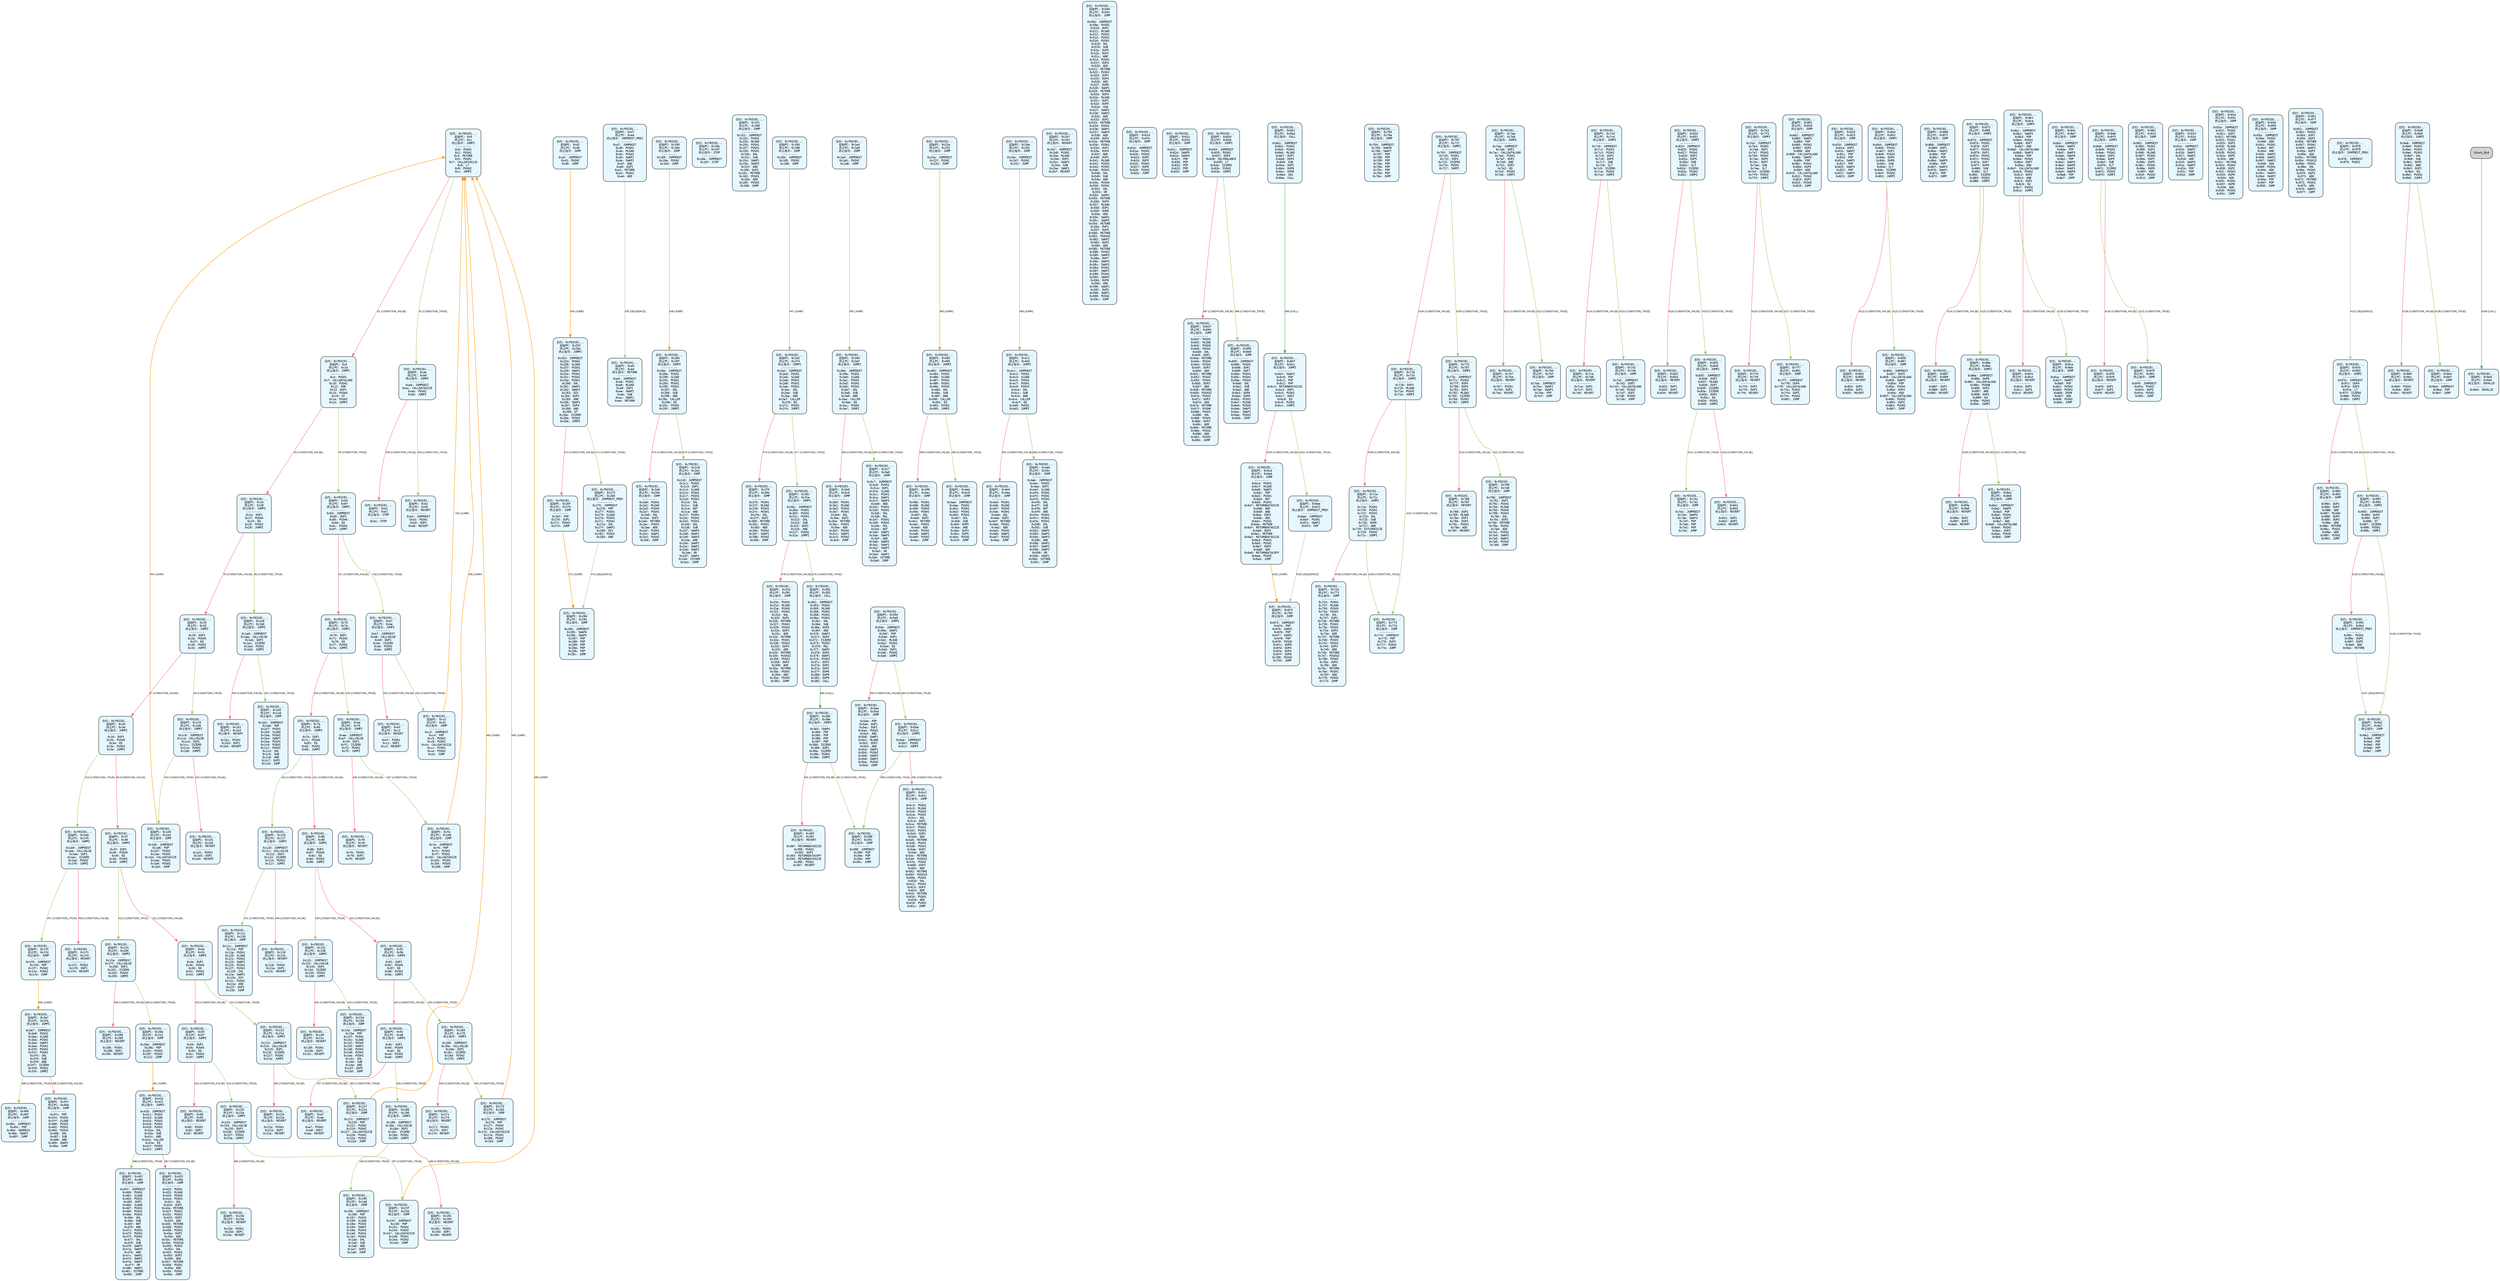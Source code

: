 digraph Static_Complete_CFG {
    rankdir=TB;
    node [shape=box, style="filled, rounded", fontname="Monospace", fontsize=9, margin=0.15];
    edge [fontname="Arial", fontsize=8, penwidth=1.2];
    "block_0" [label="合约: 0xf93191...
起始PC: 0x0
终止PC: 0xc
终止指令: JUMPI
---------
0x0: PUSH1
0x2: PUSH1
0x4: MSTORE
0x5: PUSH1
0x7: CALLDATASIZE
0x8: LT
0x9: PUSH2
0xc: JUMPI", fillcolor="#e6f7ff"];
    "block_d" [label="合约: 0xf93191...
起始PC: 0xd
终止PC: 0x1d
终止指令: JUMPI
---------
0xd: PUSH1
0xf: CALLDATALOAD
0x10: PUSH1
0x12: SHR
0x13: DUP1
0x14: PUSH4
0x19: GT
0x1a: PUSH2
0x1d: JUMPI", fillcolor="#e6f7ff"];
    "block_1e" [label="合约: 0xf93191...
起始PC: 0x1e
终止PC: 0x28
终止指令: JUMPI
---------
0x1e: DUP1
0x1f: PUSH4
0x24: EQ
0x25: PUSH2
0x28: JUMPI", fillcolor="#e6f7ff"];
    "block_29" [label="合约: 0xf93191...
起始PC: 0x29
终止PC: 0x33
终止指令: JUMPI
---------
0x29: DUP1
0x2a: PUSH4
0x2f: EQ
0x30: PUSH2
0x33: JUMPI", fillcolor="#e6f7ff"];
    "block_34" [label="合约: 0xf93191...
起始PC: 0x34
终止PC: 0x3e
终止指令: JUMPI
---------
0x34: DUP1
0x35: PUSH4
0x3a: EQ
0x3b: PUSH2
0x3e: JUMPI", fillcolor="#e6f7ff"];
    "block_3f" [label="合约: 0xf93191...
起始PC: 0x3f
终止PC: 0x49
终止指令: JUMPI
---------
0x3f: DUP1
0x40: PUSH4
0x45: EQ
0x46: PUSH2
0x49: JUMPI", fillcolor="#e6f7ff"];
    "block_4a" [label="合约: 0xf93191...
起始PC: 0x4a
终止PC: 0x54
终止指令: JUMPI
---------
0x4a: DUP1
0x4b: PUSH4
0x50: EQ
0x51: PUSH2
0x54: JUMPI", fillcolor="#e6f7ff"];
    "block_55" [label="合约: 0xf93191...
起始PC: 0x55
终止PC: 0x5f
终止指令: JUMPI
---------
0x55: DUP1
0x56: PUSH4
0x5b: EQ
0x5c: PUSH2
0x5f: JUMPI", fillcolor="#e6f7ff"];
    "block_60" [label="合约: 0xf93191...
起始PC: 0x60
终止PC: 0x63
终止指令: REVERT
---------
0x60: PUSH1
0x62: DUP1
0x63: REVERT", fillcolor="#e6f7ff"];
    "block_64" [label="合约: 0xf93191...
起始PC: 0x64
终止PC: 0x6f
终止指令: JUMPI
---------
0x64: JUMPDEST
0x65: DUP1
0x66: PUSH4
0x6b: EQ
0x6c: PUSH2
0x6f: JUMPI", fillcolor="#e6f7ff"];
    "block_70" [label="合约: 0xf93191...
起始PC: 0x70
终止PC: 0x7a
终止指令: JUMPI
---------
0x70: DUP1
0x71: PUSH4
0x76: EQ
0x77: PUSH2
0x7a: JUMPI", fillcolor="#e6f7ff"];
    "block_7b" [label="合约: 0xf93191...
起始PC: 0x7b
终止PC: 0x85
终止指令: JUMPI
---------
0x7b: DUP1
0x7c: PUSH4
0x81: EQ
0x82: PUSH2
0x85: JUMPI", fillcolor="#e6f7ff"];
    "block_86" [label="合约: 0xf93191...
起始PC: 0x86
终止PC: 0x90
终止指令: JUMPI
---------
0x86: DUP1
0x87: PUSH4
0x8c: EQ
0x8d: PUSH2
0x90: JUMPI", fillcolor="#e6f7ff"];
    "block_91" [label="合约: 0xf93191...
起始PC: 0x91
终止PC: 0x9b
终止指令: JUMPI
---------
0x91: DUP1
0x92: PUSH4
0x97: EQ
0x98: PUSH2
0x9b: JUMPI", fillcolor="#e6f7ff"];
    "block_9c" [label="合约: 0xf93191...
起始PC: 0x9c
终止PC: 0xa6
终止指令: JUMPI
---------
0x9c: DUP1
0x9d: PUSH4
0xa2: EQ
0xa3: PUSH2
0xa6: JUMPI", fillcolor="#e6f7ff"];
    "block_a7" [label="合约: 0xf93191...
起始PC: 0xa7
终止PC: 0xaa
终止指令: REVERT
---------
0xa7: PUSH1
0xa9: DUP1
0xaa: REVERT", fillcolor="#e6f7ff"];
    "block_ab" [label="合约: 0xf93191...
起始PC: 0xab
终止PC: 0xb0
终止指令: JUMPI
---------
0xab: JUMPDEST
0xac: CALLDATASIZE
0xad: PUSH2
0xb0: JUMPI", fillcolor="#e6f7ff"];
    "block_b1" [label="合约: 0xf93191...
起始PC: 0xb1
终止PC: 0xb1
终止指令: STOP
---------
0xb1: STOP", fillcolor="#e6f7ff"];
    "block_b2" [label="合约: 0xf93191...
起始PC: 0xb2
终止PC: 0xb6
终止指令: REVERT
---------
0xb2: JUMPDEST
0xb3: PUSH1
0xb5: DUP1
0xb6: REVERT", fillcolor="#e6f7ff"];
    "block_b7" [label="合约: 0xf93191...
起始PC: 0xb7
终止PC: 0xbe
终止指令: JUMPI
---------
0xb7: JUMPDEST
0xb8: CALLVALUE
0xb9: DUP1
0xba: ISZERO
0xbb: PUSH2
0xbe: JUMPI", fillcolor="#e6f7ff"];
    "block_bf" [label="合约: 0xf93191...
起始PC: 0xbf
终止PC: 0xc2
终止指令: REVERT
---------
0xbf: PUSH1
0xc1: DUP1
0xc2: REVERT", fillcolor="#e6f7ff"];
    "block_c3" [label="合约: 0xf93191...
起始PC: 0xc3
终止PC: 0xd1
终止指令: JUMP
---------
0xc3: JUMPDEST
0xc4: POP
0xc5: PUSH2
0xc8: PUSH2
0xcb: CALLDATASIZE
0xcc: PUSH1
0xce: PUSH2
0xd1: JUMP", fillcolor="#e6f7ff"];
    "block_d2" [label="合约: 0xf93191...
起始PC: 0xd2
终止PC: 0xd6
终止指令: JUMP
---------
0xd2: JUMPDEST
0xd3: PUSH2
0xd6: JUMP", fillcolor="#e6f7ff"];
    "block_d7" [label="合约: 0xf93191...
起始PC: 0xd7
终止PC: 0xe4
终止指令: JUMPDEST_PREV
---------
0xd7: JUMPDEST
0xd8: PUSH1
0xda: MLOAD
0xdb: PUSH1
0xdd: SWAP1
0xde: SWAP2
0xdf: AND
0xe0: DUP2
0xe1: MSTORE
0xe2: PUSH1
0xe4: ADD", fillcolor="#e6f7ff"];
    "block_e5" [label="合约: 0xf93191...
起始PC: 0xe5
终止PC: 0xed
终止指令: RETURN
---------
0xe5: JUMPDEST
0xe6: PUSH1
0xe8: MLOAD
0xe9: DUP1
0xea: SWAP2
0xeb: SUB
0xec: SWAP1
0xed: RETURN", fillcolor="#e6f7ff"];
    "block_ee" [label="合约: 0xf93191...
起始PC: 0xee
终止PC: 0xf5
终止指令: JUMPI
---------
0xee: JUMPDEST
0xef: CALLVALUE
0xf0: DUP1
0xf1: ISZERO
0xf2: PUSH2
0xf5: JUMPI", fillcolor="#e6f7ff"];
    "block_f6" [label="合约: 0xf93191...
起始PC: 0xf6
终止PC: 0xf9
终止指令: REVERT
---------
0xf6: PUSH1
0xf8: DUP1
0xf9: REVERT", fillcolor="#e6f7ff"];
    "block_fa" [label="合约: 0xf93191...
起始PC: 0xfa
终止PC: 0x108
终止指令: JUMP
---------
0xfa: JUMPDEST
0xfb: POP
0xfc: PUSH2
0xff: PUSH2
0x102: CALLDATASIZE
0x103: PUSH1
0x105: PUSH2
0x108: JUMP", fillcolor="#e6f7ff"];
    "block_109" [label="合约: 0xf93191...
起始PC: 0x109
终止PC: 0x10d
终止指令: JUMP
---------
0x109: JUMPDEST
0x10a: PUSH2
0x10d: JUMP", fillcolor="#e6f7ff"];
    "block_10e" [label="合约: 0xf93191...
起始PC: 0x10e
终止PC: 0x10f
终止指令: STOP
---------
0x10e: JUMPDEST
0x10f: STOP", fillcolor="#e6f7ff"];
    "block_110" [label="合约: 0xf93191...
起始PC: 0x110
终止PC: 0x117
终止指令: JUMPI
---------
0x110: JUMPDEST
0x111: CALLVALUE
0x112: DUP1
0x113: ISZERO
0x114: PUSH2
0x117: JUMPI", fillcolor="#e6f7ff"];
    "block_118" [label="合约: 0xf93191...
起始PC: 0x118
终止PC: 0x11b
终止指令: REVERT
---------
0x118: PUSH1
0x11a: DUP1
0x11b: REVERT", fillcolor="#e6f7ff"];
    "block_11c" [label="合约: 0xf93191...
起始PC: 0x11c
终止PC: 0x130
终止指令: JUMP
---------
0x11c: JUMPDEST
0x11d: POP
0x11e: PUSH1
0x120: SLOAD
0x121: PUSH2
0x124: SWAP1
0x125: PUSH1
0x127: PUSH1
0x129: SHL
0x12a: SWAP1
0x12b: DIV
0x12c: PUSH1
0x12e: AND
0x12f: DUP2
0x130: JUMP", fillcolor="#e6f7ff"];
    "block_131" [label="合约: 0xf93191...
起始PC: 0x131
终止PC: 0x138
终止指令: JUMPI
---------
0x131: JUMPDEST
0x132: CALLVALUE
0x133: DUP1
0x134: ISZERO
0x135: PUSH2
0x138: JUMPI", fillcolor="#e6f7ff"];
    "block_139" [label="合约: 0xf93191...
起始PC: 0x139
终止PC: 0x13c
终止指令: REVERT
---------
0x139: PUSH1
0x13b: DUP1
0x13c: REVERT", fillcolor="#e6f7ff"];
    "block_13d" [label="合约: 0xf93191...
起始PC: 0x13d
终止PC: 0x150
终止指令: JUMP
---------
0x13d: JUMPDEST
0x13e: POP
0x13f: PUSH1
0x141: SLOAD
0x142: PUSH2
0x145: SWAP1
0x146: PUSH1
0x148: PUSH1
0x14a: PUSH1
0x14c: SHL
0x14d: SUB
0x14e: AND
0x14f: DUP2
0x150: JUMP", fillcolor="#e6f7ff"];
    "block_151" [label="合约: 0xf93191...
起始PC: 0x151
终止PC: 0x168
终止指令: JUMP
---------
0x151: JUMPDEST
0x152: PUSH1
0x154: MLOAD
0x155: PUSH1
0x157: PUSH1
0x159: PUSH1
0x15b: SHL
0x15c: SUB
0x15d: SWAP1
0x15e: SWAP2
0x15f: AND
0x160: DUP2
0x161: MSTORE
0x162: PUSH1
0x164: ADD
0x165: PUSH2
0x168: JUMP", fillcolor="#e6f7ff"];
    "block_169" [label="合约: 0xf93191...
起始PC: 0x169
终止PC: 0x170
终止指令: JUMPI
---------
0x169: JUMPDEST
0x16a: CALLVALUE
0x16b: DUP1
0x16c: ISZERO
0x16d: PUSH2
0x170: JUMPI", fillcolor="#e6f7ff"];
    "block_171" [label="合约: 0xf93191...
起始PC: 0x171
终止PC: 0x174
终止指令: REVERT
---------
0x171: PUSH1
0x173: DUP1
0x174: REVERT", fillcolor="#e6f7ff"];
    "block_175" [label="合约: 0xf93191...
起始PC: 0x175
终止PC: 0x183
终止指令: JUMP
---------
0x175: JUMPDEST
0x176: POP
0x177: PUSH2
0x17a: PUSH2
0x17d: CALLDATASIZE
0x17e: PUSH1
0x180: PUSH2
0x183: JUMP", fillcolor="#e6f7ff"];
    "block_184" [label="合约: 0xf93191...
起始PC: 0x184
终止PC: 0x188
终止指令: JUMP
---------
0x184: JUMPDEST
0x185: PUSH2
0x188: JUMP", fillcolor="#e6f7ff"];
    "block_189" [label="合约: 0xf93191...
起始PC: 0x189
终止PC: 0x190
终止指令: JUMPI
---------
0x189: JUMPDEST
0x18a: CALLVALUE
0x18b: DUP1
0x18c: ISZERO
0x18d: PUSH2
0x190: JUMPI", fillcolor="#e6f7ff"];
    "block_191" [label="合约: 0xf93191...
起始PC: 0x191
终止PC: 0x194
终止指令: REVERT
---------
0x191: PUSH1
0x193: DUP1
0x194: REVERT", fillcolor="#e6f7ff"];
    "block_195" [label="合约: 0xf93191...
起始PC: 0x195
终止PC: 0x1a8
终止指令: JUMP
---------
0x195: JUMPDEST
0x196: POP
0x197: PUSH1
0x199: SLOAD
0x19a: PUSH2
0x19d: SWAP1
0x19e: PUSH1
0x1a0: PUSH1
0x1a2: PUSH1
0x1a4: SHL
0x1a5: SUB
0x1a6: AND
0x1a7: DUP2
0x1a8: JUMP", fillcolor="#e6f7ff"];
    "block_1a9" [label="合约: 0xf93191...
起始PC: 0x1a9
终止PC: 0x1b0
终止指令: JUMPI
---------
0x1a9: JUMPDEST
0x1aa: CALLVALUE
0x1ab: DUP1
0x1ac: ISZERO
0x1ad: PUSH2
0x1b0: JUMPI", fillcolor="#e6f7ff"];
    "block_1b1" [label="合约: 0xf93191...
起始PC: 0x1b1
终止PC: 0x1b4
终止指令: REVERT
---------
0x1b1: PUSH1
0x1b3: DUP1
0x1b4: REVERT", fillcolor="#e6f7ff"];
    "block_1b5" [label="合约: 0xf93191...
起始PC: 0x1b5
终止PC: 0x1c8
终止指令: JUMP
---------
0x1b5: JUMPDEST
0x1b6: POP
0x1b7: PUSH1
0x1b9: SLOAD
0x1ba: PUSH2
0x1bd: SWAP1
0x1be: PUSH1
0x1c0: PUSH1
0x1c2: PUSH1
0x1c4: SHL
0x1c5: SUB
0x1c6: AND
0x1c7: DUP2
0x1c8: JUMP", fillcolor="#e6f7ff"];
    "block_1c9" [label="合约: 0xf93191...
起始PC: 0x1c9
终止PC: 0x1d0
终止指令: JUMPI
---------
0x1c9: JUMPDEST
0x1ca: CALLVALUE
0x1cb: DUP1
0x1cc: ISZERO
0x1cd: PUSH2
0x1d0: JUMPI", fillcolor="#e6f7ff"];
    "block_1d1" [label="合约: 0xf93191...
起始PC: 0x1d1
终止PC: 0x1d4
终止指令: REVERT
---------
0x1d1: PUSH1
0x1d3: DUP1
0x1d4: REVERT", fillcolor="#e6f7ff"];
    "block_1d5" [label="合约: 0xf93191...
起始PC: 0x1d5
终止PC: 0x1e3
终止指令: JUMP
---------
0x1d5: JUMPDEST
0x1d6: POP
0x1d7: PUSH2
0x1da: PUSH2
0x1dd: CALLDATASIZE
0x1de: PUSH1
0x1e0: PUSH2
0x1e3: JUMP", fillcolor="#e6f7ff"];
    "block_1e4" [label="合约: 0xf93191...
起始PC: 0x1e4
终止PC: 0x1e8
终止指令: JUMP
---------
0x1e4: JUMPDEST
0x1e5: PUSH2
0x1e8: JUMP", fillcolor="#e6f7ff"];
    "block_1e9" [label="合约: 0xf93191...
起始PC: 0x1e9
终止PC: 0x1f0
终止指令: JUMPI
---------
0x1e9: JUMPDEST
0x1ea: CALLVALUE
0x1eb: DUP1
0x1ec: ISZERO
0x1ed: PUSH2
0x1f0: JUMPI", fillcolor="#e6f7ff"];
    "block_1f1" [label="合约: 0xf93191...
起始PC: 0x1f1
终止PC: 0x1f4
终止指令: REVERT
---------
0x1f1: PUSH1
0x1f3: DUP1
0x1f4: REVERT", fillcolor="#e6f7ff"];
    "block_1f5" [label="合约: 0xf93191...
起始PC: 0x1f5
终止PC: 0x1fd
终止指令: JUMP
---------
0x1f5: JUMPDEST
0x1f6: POP
0x1f7: PUSH2
0x1fa: PUSH2
0x1fd: JUMP", fillcolor="#e6f7ff"];
    "block_1fe" [label="合约: 0xf93191...
起始PC: 0x1fe
终止PC: 0x205
终止指令: JUMPI
---------
0x1fe: JUMPDEST
0x1ff: CALLVALUE
0x200: DUP1
0x201: ISZERO
0x202: PUSH2
0x205: JUMPI", fillcolor="#e6f7ff"];
    "block_206" [label="合约: 0xf93191...
起始PC: 0x206
终止PC: 0x209
终止指令: REVERT
---------
0x206: PUSH1
0x208: DUP1
0x209: REVERT", fillcolor="#e6f7ff"];
    "block_20a" [label="合约: 0xf93191...
起始PC: 0x20a
终止PC: 0x212
终止指令: JUMP
---------
0x20a: JUMPDEST
0x20b: POP
0x20c: PUSH2
0x20f: PUSH2
0x212: JUMP", fillcolor="#e6f7ff"];
    "block_213" [label="合约: 0xf93191...
起始PC: 0x213
终止PC: 0x21a
终止指令: JUMPI
---------
0x213: JUMPDEST
0x214: CALLVALUE
0x215: DUP1
0x216: ISZERO
0x217: PUSH2
0x21a: JUMPI", fillcolor="#e6f7ff"];
    "block_21b" [label="合约: 0xf93191...
起始PC: 0x21b
终止PC: 0x21e
终止指令: REVERT
---------
0x21b: PUSH1
0x21d: DUP1
0x21e: REVERT", fillcolor="#e6f7ff"];
    "block_21f" [label="合约: 0xf93191...
起始PC: 0x21f
终止PC: 0x22d
终止指令: JUMP
---------
0x21f: JUMPDEST
0x220: POP
0x221: PUSH2
0x224: PUSH2
0x227: CALLDATASIZE
0x228: PUSH1
0x22a: PUSH2
0x22d: JUMP", fillcolor="#e6f7ff"];
    "block_22e" [label="合约: 0xf93191...
起始PC: 0x22e
终止PC: 0x232
终止指令: JUMP
---------
0x22e: JUMPDEST
0x22f: PUSH2
0x232: JUMP", fillcolor="#e6f7ff"];
    "block_233" [label="合约: 0xf93191...
起始PC: 0x233
终止PC: 0x23a
终止指令: JUMPI
---------
0x233: JUMPDEST
0x234: CALLVALUE
0x235: DUP1
0x236: ISZERO
0x237: PUSH2
0x23a: JUMPI", fillcolor="#e6f7ff"];
    "block_23b" [label="合约: 0xf93191...
起始PC: 0x23b
终止PC: 0x23e
终止指令: REVERT
---------
0x23b: PUSH1
0x23d: DUP1
0x23e: REVERT", fillcolor="#e6f7ff"];
    "block_23f" [label="合约: 0xf93191...
起始PC: 0x23f
终止PC: 0x24d
终止指令: JUMP
---------
0x23f: JUMPDEST
0x240: POP
0x241: PUSH2
0x244: PUSH2
0x247: CALLDATASIZE
0x248: PUSH1
0x24a: PUSH2
0x24d: JUMP", fillcolor="#e6f7ff"];
    "block_24e" [label="合约: 0xf93191...
起始PC: 0x24e
终止PC: 0x252
终止指令: JUMP
---------
0x24e: JUMPDEST
0x24f: PUSH2
0x252: JUMP", fillcolor="#e6f7ff"];
    "block_253" [label="合约: 0xf93191...
起始PC: 0x253
终止PC: 0x26e
终止指令: JUMPI
---------
0x253: JUMPDEST
0x254: PUSH1
0x256: SLOAD
0x257: PUSH1
0x259: SWAP1
0x25a: PUSH1
0x25c: PUSH1
0x25e: PUSH1
0x260: SHL
0x261: SWAP1
0x262: SWAP2
0x263: DIV
0x264: DUP2
0x265: AND
0x266: SWAP1
0x267: DUP4
0x268: AND
0x269: GT
0x26a: ISZERO
0x26b: PUSH2
0x26e: JUMPI", fillcolor="#e6f7ff"];
    "block_26f" [label="合约: 0xf93191...
起始PC: 0x26f
终止PC: 0x274
终止指令: JUMP
---------
0x26f: POP
0x270: DUP1
0x271: PUSH2
0x274: JUMP", fillcolor="#e6f7ff"];
    "block_275" [label="合约: 0xf93191...
起始PC: 0x275
终止PC: 0x283
终止指令: JUMPDEST_PREV
---------
0x275: JUMPDEST
0x276: POP
0x277: PUSH1
0x279: SLOAD
0x27a: PUSH1
0x27c: PUSH1
0x27e: SHL
0x27f: SWAP1
0x280: DIV
0x281: PUSH1
0x283: AND", fillcolor="#e6f7ff"];
    "block_284" [label="合约: 0xf93191...
起始PC: 0x284
终止PC: 0x28c
终止指令: JUMP
---------
0x284: JUMPDEST
0x285: SWAP6
0x286: SWAP5
0x287: POP
0x288: POP
0x289: POP
0x28a: POP
0x28b: POP
0x28c: JUMP", fillcolor="#e6f7ff"];
    "block_28d" [label="合约: 0xf93191...
起始PC: 0x28d
终止PC: 0x29f
终止指令: JUMPI
---------
0x28d: JUMPDEST
0x28e: PUSH1
0x290: SLOAD
0x291: PUSH1
0x293: PUSH1
0x295: PUSH1
0x297: SHL
0x298: SUB
0x299: AND
0x29a: CALLER
0x29b: EQ
0x29c: PUSH2
0x29f: JUMPI", fillcolor="#e6f7ff"];
    "block_2a0" [label="合约: 0xf93191...
起始PC: 0x2a0
终止PC: 0x2b6
终止指令: JUMP
---------
0x2a0: PUSH1
0x2a2: MLOAD
0x2a3: PUSH3
0x2a7: PUSH1
0x2a9: SHL
0x2aa: DUP2
0x2ab: MSTORE
0x2ac: PUSH1
0x2ae: ADD
0x2af: PUSH2
0x2b2: SWAP1
0x2b3: PUSH2
0x2b6: JUMP", fillcolor="#e6f7ff"];
    "block_2b7" [label="合约: 0xf93191...
起始PC: 0x2b7
终止PC: 0x2bf
终止指令: REVERT
---------
0x2b7: JUMPDEST
0x2b8: PUSH1
0x2ba: MLOAD
0x2bb: DUP1
0x2bc: SWAP2
0x2bd: SUB
0x2be: SWAP1
0x2bf: REVERT", fillcolor="#e6f7ff"];
    "block_2c0" [label="合约: 0xf93191...
起始PC: 0x2c0
终止PC: 0x2e1
终止指令: JUMP
---------
0x2c0: JUMPDEST
0x2c1: PUSH1
0x2c3: DUP1
0x2c4: SLOAD
0x2c5: PUSH1
0x2c7: PUSH1
0x2c9: PUSH1
0x2cb: SHL
0x2cc: SUB
0x2cd: NOT
0x2ce: AND
0x2cf: PUSH1
0x2d1: PUSH1
0x2d3: PUSH1
0x2d5: SHL
0x2d6: SUB
0x2d7: SWAP3
0x2d8: SWAP1
0x2d9: SWAP3
0x2da: AND
0x2db: SWAP2
0x2dc: SWAP1
0x2dd: SWAP2
0x2de: OR
0x2df: SWAP1
0x2e0: SSTORE
0x2e1: JUMP", fillcolor="#e6f7ff"];
    "block_2e2" [label="合约: 0xf93191...
起始PC: 0x2e2
终止PC: 0x2f4
终止指令: JUMPI
---------
0x2e2: JUMPDEST
0x2e3: PUSH1
0x2e5: SLOAD
0x2e6: PUSH1
0x2e8: PUSH1
0x2ea: PUSH1
0x2ec: SHL
0x2ed: SUB
0x2ee: AND
0x2ef: CALLER
0x2f0: EQ
0x2f1: PUSH2
0x2f4: JUMPI", fillcolor="#e6f7ff"];
    "block_2f5" [label="合约: 0xf93191...
起始PC: 0x2f5
终止PC: 0x30b
终止指令: JUMP
---------
0x2f5: PUSH1
0x2f7: MLOAD
0x2f8: PUSH3
0x2fc: PUSH1
0x2fe: SHL
0x2ff: DUP2
0x300: MSTORE
0x301: PUSH1
0x303: ADD
0x304: PUSH2
0x307: SWAP1
0x308: PUSH2
0x30b: JUMP", fillcolor="#e6f7ff"];
    "block_30c" [label="合约: 0xf93191...
起始PC: 0x30c
终止PC: 0x31a
终止指令: JUMPI
---------
0x30c: JUMPDEST
0x30d: PUSH1
0x30f: PUSH1
0x311: PUSH1
0x313: SHL
0x314: SUB
0x315: DUP2
0x316: AND
0x317: PUSH2
0x31a: JUMPI", fillcolor="#e6f7ff"];
    "block_31b" [label="合约: 0xf93191...
起始PC: 0x31b
终止PC: 0x361
终止指令: JUMP
---------
0x31b: PUSH1
0x31d: MLOAD
0x31e: PUSH3
0x322: PUSH1
0x324: SHL
0x325: DUP2
0x326: MSTORE
0x327: PUSH1
0x329: PUSH1
0x32b: DUP3
0x32c: ADD
0x32d: MSTORE
0x32e: PUSH1
0x330: PUSH1
0x332: DUP3
0x333: ADD
0x334: MSTORE
0x335: PUSH32
0x356: PUSH1
0x358: DUP3
0x359: ADD
0x35a: MSTORE
0x35b: PUSH1
0x35d: ADD
0x35e: PUSH2
0x361: JUMP", fillcolor="#e6f7ff"];
    "block_362" [label="合约: 0xf93191...
起始PC: 0x362
终止PC: 0x382
终止指令: CALL
---------
0x362: JUMPDEST
0x363: PUSH1
0x365: MLOAD
0x366: PUSH1
0x368: PUSH1
0x36a: PUSH1
0x36c: SHL
0x36d: SUB
0x36e: DUP3
0x36f: AND
0x370: SWAP1
0x371: DUP4
0x372: ISZERO
0x373: PUSH2
0x376: MUL
0x377: SWAP1
0x378: DUP5
0x379: SWAP1
0x37a: PUSH1
0x37c: DUP2
0x37d: DUP2
0x37e: DUP2
0x37f: DUP6
0x380: DUP9
0x381: DUP9
0x382: CALL", fillcolor="#e6f7ff"];
    "block_383" [label="合约: 0xf93191...
起始PC: 0x383
终止PC: 0x38e
终止指令: JUMPI
---------
0x383: SWAP4
0x384: POP
0x385: POP
0x386: POP
0x387: POP
0x388: ISZERO
0x389: DUP1
0x38a: ISZERO
0x38b: PUSH2
0x38e: JUMPI", fillcolor="#e6f7ff"];
    "block_38f" [label="合约: 0xf93191...
起始PC: 0x38f
终止PC: 0x397
终止指令: REVERT
---------
0x38f: RETURNDATASIZE
0x390: PUSH1
0x392: DUP1
0x393: RETURNDATACOPY
0x394: RETURNDATASIZE
0x395: PUSH1
0x397: REVERT", fillcolor="#e6f7ff"];
    "block_398" [label="合约: 0xf93191...
起始PC: 0x398
终止PC: 0x39c
终止指令: JUMP
---------
0x398: JUMPDEST
0x399: POP
0x39a: POP
0x39b: POP
0x39c: JUMP", fillcolor="#e6f7ff"];
    "block_39d" [label="合约: 0xf93191...
起始PC: 0x39d
终止PC: 0x3af
终止指令: JUMPI
---------
0x39d: JUMPDEST
0x39e: PUSH1
0x3a0: SLOAD
0x3a1: PUSH1
0x3a3: PUSH1
0x3a5: PUSH1
0x3a7: SHL
0x3a8: SUB
0x3a9: AND
0x3aa: CALLER
0x3ab: EQ
0x3ac: PUSH2
0x3af: JUMPI", fillcolor="#e6f7ff"];
    "block_3b0" [label="合约: 0xf93191...
起始PC: 0x3b0
终止PC: 0x3c6
终止指令: JUMP
---------
0x3b0: PUSH1
0x3b2: MLOAD
0x3b3: PUSH3
0x3b7: PUSH1
0x3b9: SHL
0x3ba: DUP2
0x3bb: MSTORE
0x3bc: PUSH1
0x3be: ADD
0x3bf: PUSH2
0x3c2: SWAP1
0x3c3: PUSH2
0x3c6: JUMP", fillcolor="#e6f7ff"];
    "block_3c7" [label="合约: 0xf93191...
起始PC: 0x3c7
终止PC: 0x3e6
终止指令: JUMP
---------
0x3c7: JUMPDEST
0x3c8: PUSH1
0x3ca: DUP1
0x3cb: SLOAD
0x3cc: PUSH1
0x3ce: SWAP1
0x3cf: SWAP3
0x3d0: AND
0x3d1: PUSH1
0x3d3: PUSH1
0x3d5: SHL
0x3d6: MUL
0x3d7: PUSH1
0x3d9: PUSH1
0x3db: SHL
0x3dc: NOT
0x3dd: SWAP1
0x3de: SWAP3
0x3df: AND
0x3e0: SWAP2
0x3e1: SWAP1
0x3e2: SWAP2
0x3e3: OR
0x3e4: SWAP1
0x3e5: SSTORE
0x3e6: JUMP", fillcolor="#e6f7ff"];
    "block_3e7" [label="合约: 0xf93191...
起始PC: 0x3e7
终止PC: 0x3fb
终止指令: JUMPI
---------
0x3e7: JUMPDEST
0x3e8: PUSH1
0x3ea: SLOAD
0x3eb: PUSH1
0x3ed: SWAP1
0x3ee: PUSH1
0x3f0: PUSH1
0x3f2: PUSH1
0x3f4: SHL
0x3f5: SUB
0x3f6: AND
0x3f7: ISZERO
0x3f8: PUSH2
0x3fb: JUMPI", fillcolor="#e6f7ff"];
    "block_3fc" [label="合约: 0xf93191...
起始PC: 0x3fc
终止PC: 0x40a
终止指令: JUMP
---------
0x3fc: POP
0x3fd: PUSH1
0x3ff: SLOAD
0x400: PUSH1
0x402: PUSH1
0x404: PUSH1
0x406: SHL
0x407: SUB
0x408: AND
0x409: SWAP1
0x40a: JUMP", fillcolor="#e6f7ff"];
    "block_40b" [label="合约: 0xf93191...
起始PC: 0x40b
终止PC: 0x40f
终止指令: JUMP
---------
0x40b: JUMPDEST
0x40c: POP
0x40d: ADDRESS
0x40e: SWAP1
0x40f: JUMP", fillcolor="#e6f7ff"];
    "block_410" [label="合约: 0xf93191...
起始PC: 0x410
终止PC: 0x422
终止指令: JUMPI
---------
0x410: JUMPDEST
0x411: PUSH1
0x413: SLOAD
0x414: PUSH1
0x416: PUSH1
0x418: PUSH1
0x41a: SHL
0x41b: SUB
0x41c: AND
0x41d: CALLER
0x41e: EQ
0x41f: PUSH2
0x422: JUMPI", fillcolor="#e6f7ff"];
    "block_423" [label="合约: 0xf93191...
起始PC: 0x423
终止PC: 0x45e
终止指令: JUMP
---------
0x423: PUSH1
0x425: MLOAD
0x426: PUSH3
0x42a: PUSH1
0x42c: SHL
0x42d: DUP2
0x42e: MSTORE
0x42f: PUSH1
0x431: PUSH1
0x433: DUP3
0x434: ADD
0x435: MSTORE
0x436: PUSH1
0x438: PUSH1
0x43a: DUP3
0x43b: ADD
0x43c: MSTORE
0x43d: PUSH18
0x450: PUSH1
0x452: SHL
0x453: PUSH1
0x455: DUP3
0x456: ADD
0x457: MSTORE
0x458: PUSH1
0x45a: ADD
0x45b: PUSH2
0x45e: JUMP", fillcolor="#e6f7ff"];
    "block_45f" [label="合约: 0xf93191...
起始PC: 0x45f
终止PC: 0x482
终止指令: JUMP
---------
0x45f: JUMPDEST
0x460: PUSH1
0x462: SLOAD
0x463: PUSH1
0x465: DUP1
0x466: SLOAD
0x467: PUSH1
0x469: PUSH1
0x46b: PUSH1
0x46d: SHL
0x46e: SUB
0x46f: NOT
0x470: AND
0x471: PUSH1
0x473: PUSH1
0x475: PUSH1
0x477: SHL
0x478: SUB
0x479: SWAP1
0x47a: SWAP3
0x47b: AND
0x47c: SWAP2
0x47d: SWAP1
0x47e: SWAP2
0x47f: OR
0x480: SWAP1
0x481: SSTORE
0x482: JUMP", fillcolor="#e6f7ff"];
    "block_483" [label="合约: 0xf93191...
起始PC: 0x483
终止PC: 0x495
终止指令: JUMPI
---------
0x483: JUMPDEST
0x484: PUSH1
0x486: SLOAD
0x487: PUSH1
0x489: PUSH1
0x48b: PUSH1
0x48d: SHL
0x48e: SUB
0x48f: AND
0x490: CALLER
0x491: EQ
0x492: PUSH2
0x495: JUMPI", fillcolor="#e6f7ff"];
    "block_496" [label="合约: 0xf93191...
起始PC: 0x496
终止PC: 0x4ac
终止指令: JUMP
---------
0x496: PUSH1
0x498: MLOAD
0x499: PUSH3
0x49d: PUSH1
0x49f: SHL
0x4a0: DUP2
0x4a1: MSTORE
0x4a2: PUSH1
0x4a4: ADD
0x4a5: PUSH2
0x4a8: SWAP1
0x4a9: PUSH2
0x4ac: JUMP", fillcolor="#e6f7ff"];
    "block_4ad" [label="合约: 0xf93191...
起始PC: 0x4ad
终止PC: 0x4c0
终止指令: JUMP
---------
0x4ad: JUMPDEST
0x4ae: PUSH2
0x4b1: PUSH1
0x4b3: PUSH1
0x4b5: PUSH1
0x4b7: SHL
0x4b8: SUB
0x4b9: DUP5
0x4ba: AND
0x4bb: DUP3
0x4bc: DUP5
0x4bd: PUSH2
0x4c0: JUMP", fillcolor="#e6f7ff"];
    "block_4c1" [label="合约: 0xf93191...
起始PC: 0x4c1
终止PC: 0x4d3
终止指令: JUMPI
---------
0x4c1: JUMPDEST
0x4c2: PUSH1
0x4c4: SLOAD
0x4c5: PUSH1
0x4c7: PUSH1
0x4c9: PUSH1
0x4cb: SHL
0x4cc: SUB
0x4cd: AND
0x4ce: CALLER
0x4cf: EQ
0x4d0: PUSH2
0x4d3: JUMPI", fillcolor="#e6f7ff"];
    "block_4d4" [label="合约: 0xf93191...
起始PC: 0x4d4
终止PC: 0x4ea
终止指令: JUMP
---------
0x4d4: PUSH1
0x4d6: MLOAD
0x4d7: PUSH3
0x4db: PUSH1
0x4dd: SHL
0x4de: DUP2
0x4df: MSTORE
0x4e0: PUSH1
0x4e2: ADD
0x4e3: PUSH2
0x4e6: SWAP1
0x4e7: PUSH2
0x4ea: JUMP", fillcolor="#e6f7ff"];
    "block_4eb" [label="合约: 0xf93191...
起始PC: 0x4eb
终止PC: 0x50c
终止指令: JUMP
---------
0x4eb: JUMPDEST
0x4ec: PUSH1
0x4ee: DUP1
0x4ef: SLOAD
0x4f0: PUSH1
0x4f2: PUSH1
0x4f4: PUSH1
0x4f6: SHL
0x4f7: SUB
0x4f8: NOT
0x4f9: AND
0x4fa: PUSH1
0x4fc: PUSH1
0x4fe: PUSH1
0x500: SHL
0x501: SUB
0x502: SWAP3
0x503: SWAP1
0x504: SWAP3
0x505: AND
0x506: SWAP2
0x507: SWAP1
0x508: SWAP2
0x509: OR
0x50a: SWAP1
0x50b: SSTORE
0x50c: JUMP", fillcolor="#e6f7ff"];
    "block_50d" [label="合约: 0xf93191...
起始PC: 0x50d
终止PC: 0x59c
终止指令: JUMP
---------
0x50d: JUMPDEST
0x50e: PUSH1
0x510: DUP1
0x511: MLOAD
0x512: PUSH1
0x514: PUSH1
0x516: PUSH1
0x518: SHL
0x519: SUB
0x51a: DUP5
0x51b: DUP2
0x51c: AND
0x51d: PUSH1
0x51f: DUP4
0x520: ADD
0x521: MSTORE
0x522: PUSH1
0x524: DUP1
0x525: DUP4
0x526: ADD
0x527: DUP6
0x528: SWAP1
0x529: MSTORE
0x52a: DUP4
0x52b: MLOAD
0x52c: DUP1
0x52d: DUP5
0x52e: SUB
0x52f: SWAP1
0x530: SWAP2
0x531: ADD
0x532: DUP2
0x533: MSTORE
0x534: PUSH1
0x536: SWAP1
0x537: SWAP3
0x538: ADD
0x539: DUP4
0x53a: MSTORE
0x53b: PUSH1
0x53d: DUP1
0x53e: DUP4
0x53f: ADD
0x540: DUP1
0x541: MLOAD
0x542: PUSH1
0x544: PUSH1
0x546: PUSH1
0x548: SHL
0x549: SUB
0x54a: AND
0x54b: PUSH4
0x550: PUSH1
0x552: SHL
0x553: OR
0x554: SWAP1
0x555: MSTORE
0x556: DUP4
0x557: MLOAD
0x558: DUP1
0x559: DUP6
0x55a: ADD
0x55b: SWAP1
0x55c: SWAP5
0x55d: MSTORE
0x55e: DUP1
0x55f: DUP5
0x560: MSTORE
0x561: PUSH32
0x582: SWAP1
0x583: DUP5
0x584: ADD
0x585: MSTORE
0x586: PUSH2
0x589: SWAP3
0x58a: DUP7
0x58b: SWAP3
0x58c: SWAP2
0x58d: PUSH1
0x58f: SWAP2
0x590: PUSH2
0x593: SWAP2
0x594: DUP6
0x595: AND
0x596: SWAP1
0x597: DUP5
0x598: SWAP1
0x599: PUSH2
0x59c: JUMP", fillcolor="#e6f7ff"];
    "block_59d" [label="合约: 0xf93191...
起始PC: 0x59d
终止PC: 0x5a9
终止指令: JUMPI
---------
0x59d: JUMPDEST
0x59e: SWAP1
0x59f: POP
0x5a0: DUP1
0x5a1: MLOAD
0x5a2: PUSH1
0x5a4: EQ
0x5a5: DUP1
0x5a6: PUSH2
0x5a9: JUMPI", fillcolor="#e6f7ff"];
    "block_5aa" [label="合约: 0xf93191...
起始PC: 0x5aa
终止PC: 0x5bd
终止指令: JUMP
---------
0x5aa: POP
0x5ab: DUP1
0x5ac: DUP1
0x5ad: PUSH1
0x5af: ADD
0x5b0: SWAP1
0x5b1: MLOAD
0x5b2: DUP2
0x5b3: ADD
0x5b4: SWAP1
0x5b5: PUSH2
0x5b8: SWAP2
0x5b9: SWAP1
0x5ba: PUSH2
0x5bd: JUMP", fillcolor="#e6f7ff"];
    "block_5be" [label="合约: 0xf93191...
起始PC: 0x5be
终止PC: 0x5c2
终止指令: JUMPI
---------
0x5be: JUMPDEST
0x5bf: PUSH2
0x5c2: JUMPI", fillcolor="#e6f7ff"];
    "block_5c3" [label="合约: 0xf93191...
起始PC: 0x5c3
终止PC: 0x61c
终止指令: JUMP
---------
0x5c3: PUSH1
0x5c5: MLOAD
0x5c6: PUSH3
0x5ca: PUSH1
0x5cc: SHL
0x5cd: DUP2
0x5ce: MSTORE
0x5cf: PUSH1
0x5d1: PUSH1
0x5d3: DUP3
0x5d4: ADD
0x5d5: MSTORE
0x5d6: PUSH1
0x5d8: PUSH1
0x5da: DUP3
0x5db: ADD
0x5dc: MSTORE
0x5dd: PUSH32
0x5fe: PUSH1
0x600: DUP3
0x601: ADD
0x602: MSTORE
0x603: PUSH10
0x60e: PUSH1
0x610: SHL
0x611: PUSH1
0x613: DUP3
0x614: ADD
0x615: MSTORE
0x616: PUSH1
0x618: ADD
0x619: PUSH2
0x61c: JUMP", fillcolor="#e6f7ff"];
    "block_61d" [label="合约: 0xf93191...
起始PC: 0x61d
终止PC: 0x62b
终止指令: JUMP
---------
0x61d: JUMPDEST
0x61e: PUSH1
0x620: PUSH2
0x623: DUP5
0x624: DUP5
0x625: PUSH1
0x627: DUP6
0x628: PUSH2
0x62b: JUMP", fillcolor="#e6f7ff"];
    "block_62c" [label="合约: 0xf93191...
起始PC: 0x62c
终止PC: 0x633
终止指令: JUMP
---------
0x62c: JUMPDEST
0x62d: SWAP5
0x62e: SWAP4
0x62f: POP
0x630: POP
0x631: POP
0x632: POP
0x633: JUMP", fillcolor="#e6f7ff"];
    "block_634" [label="合约: 0xf93191...
起始PC: 0x634
终止PC: 0x63e
终止指令: JUMPI
---------
0x634: JUMPDEST
0x635: PUSH1
0x637: DUP3
0x638: SELFBALANCE
0x639: LT
0x63a: ISZERO
0x63b: PUSH2
0x63e: JUMPI", fillcolor="#e6f7ff"];
    "block_63f" [label="合约: 0xf93191...
起始PC: 0x63f
终止PC: 0x694
终止指令: JUMP
---------
0x63f: PUSH1
0x641: MLOAD
0x642: PUSH3
0x646: PUSH1
0x648: SHL
0x649: DUP2
0x64a: MSTORE
0x64b: PUSH1
0x64d: PUSH1
0x64f: DUP3
0x650: ADD
0x651: MSTORE
0x652: PUSH1
0x654: PUSH1
0x656: DUP3
0x657: ADD
0x658: MSTORE
0x659: PUSH32
0x67a: PUSH1
0x67c: DUP3
0x67d: ADD
0x67e: MSTORE
0x67f: PUSH6
0x686: PUSH1
0x688: SHL
0x689: PUSH1
0x68b: DUP3
0x68c: ADD
0x68d: MSTORE
0x68e: PUSH1
0x690: ADD
0x691: PUSH2
0x694: JUMP", fillcolor="#e6f7ff"];
    "block_695" [label="合约: 0xf93191...
起始PC: 0x695
终止PC: 0x6b0
终止指令: JUMP
---------
0x695: JUMPDEST
0x696: PUSH1
0x698: DUP1
0x699: DUP7
0x69a: PUSH1
0x69c: PUSH1
0x69e: PUSH1
0x6a0: SHL
0x6a1: SUB
0x6a2: AND
0x6a3: DUP6
0x6a4: DUP8
0x6a5: PUSH1
0x6a7: MLOAD
0x6a8: PUSH2
0x6ab: SWAP2
0x6ac: SWAP1
0x6ad: PUSH2
0x6b0: JUMP", fillcolor="#e6f7ff"];
    "block_6b1" [label="合约: 0xf93191...
起始PC: 0x6b1
终止PC: 0x6be
终止指令: CALL
---------
0x6b1: JUMPDEST
0x6b2: PUSH1
0x6b4: PUSH1
0x6b6: MLOAD
0x6b7: DUP1
0x6b8: DUP4
0x6b9: SUB
0x6ba: DUP2
0x6bb: DUP6
0x6bc: DUP8
0x6bd: GAS
0x6be: CALL", fillcolor="#e6f7ff"];
    "block_6bf" [label="合约: 0xf93191...
起始PC: 0x6bf
终止PC: 0x6cc
终止指令: JUMPI
---------
0x6bf: SWAP3
0x6c0: POP
0x6c1: POP
0x6c2: POP
0x6c3: RETURNDATASIZE
0x6c4: DUP1
0x6c5: PUSH1
0x6c7: DUP2
0x6c8: EQ
0x6c9: PUSH2
0x6cc: JUMPI", fillcolor="#e6f7ff"];
    "block_6cd" [label="合约: 0xf93191...
起始PC: 0x6cd
终止PC: 0x6ed
终止指令: JUMP
---------
0x6cd: PUSH1
0x6cf: MLOAD
0x6d0: SWAP2
0x6d1: POP
0x6d2: PUSH1
0x6d4: NOT
0x6d5: PUSH1
0x6d7: RETURNDATASIZE
0x6d8: ADD
0x6d9: AND
0x6da: DUP3
0x6db: ADD
0x6dc: PUSH1
0x6de: MSTORE
0x6df: RETURNDATASIZE
0x6e0: DUP3
0x6e1: MSTORE
0x6e2: RETURNDATASIZE
0x6e3: PUSH1
0x6e5: PUSH1
0x6e7: DUP5
0x6e8: ADD
0x6e9: RETURNDATACOPY
0x6ea: PUSH2
0x6ed: JUMP", fillcolor="#e6f7ff"];
    "block_6ee" [label="合约: 0xf93191...
起始PC: 0x6ee
终止PC: 0x6f2
终止指令: JUMPDEST_PREV
---------
0x6ee: JUMPDEST
0x6ef: PUSH1
0x6f1: SWAP2
0x6f2: POP", fillcolor="#e6f7ff"];
    "block_6f3" [label="合约: 0xf93191...
起始PC: 0x6f3
终止PC: 0x703
终止指令: JUMP
---------
0x6f3: JUMPDEST
0x6f4: POP
0x6f5: SWAP2
0x6f6: POP
0x6f7: SWAP2
0x6f8: POP
0x6f9: PUSH2
0x6fc: DUP8
0x6fd: DUP4
0x6fe: DUP4
0x6ff: DUP8
0x700: PUSH2
0x703: JUMP", fillcolor="#e6f7ff"];
    "block_704" [label="合约: 0xf93191...
起始PC: 0x704
终止PC: 0x70e
终止指令: JUMP
---------
0x704: JUMPDEST
0x705: SWAP8
0x706: SWAP7
0x707: POP
0x708: POP
0x709: POP
0x70a: POP
0x70b: POP
0x70c: POP
0x70d: POP
0x70e: JUMP", fillcolor="#e6f7ff"];
    "block_70f" [label="合约: 0xf93191...
起始PC: 0x70f
终止PC: 0x717
终止指令: JUMPI
---------
0x70f: JUMPDEST
0x710: PUSH1
0x712: DUP4
0x713: ISZERO
0x714: PUSH2
0x717: JUMPI", fillcolor="#e6f7ff"];
    "block_718" [label="合约: 0xf93191...
起始PC: 0x718
终止PC: 0x71d
终止指令: JUMPI
---------
0x718: DUP3
0x719: MLOAD
0x71a: PUSH2
0x71d: JUMPI", fillcolor="#e6f7ff"];
    "block_71e" [label="合约: 0xf93191...
起始PC: 0x71e
终止PC: 0x72c
终止指令: JUMPI
---------
0x71e: PUSH1
0x720: PUSH1
0x722: PUSH1
0x724: SHL
0x725: SUB
0x726: DUP6
0x727: AND
0x728: EXTCODESIZE
0x729: PUSH2
0x72c: JUMPI", fillcolor="#e6f7ff"];
    "block_72d" [label="合约: 0xf93191...
起始PC: 0x72d
终止PC: 0x773
终止指令: JUMP
---------
0x72d: PUSH1
0x72f: MLOAD
0x730: PUSH3
0x734: PUSH1
0x736: SHL
0x737: DUP2
0x738: MSTORE
0x739: PUSH1
0x73b: PUSH1
0x73d: DUP3
0x73e: ADD
0x73f: MSTORE
0x740: PUSH1
0x742: PUSH1
0x744: DUP3
0x745: ADD
0x746: MSTORE
0x747: PUSH32
0x768: PUSH1
0x76a: DUP3
0x76b: ADD
0x76c: MSTORE
0x76d: PUSH1
0x76f: ADD
0x770: PUSH2
0x773: JUMP", fillcolor="#e6f7ff"];
    "block_774" [label="合约: 0xf93191...
起始PC: 0x774
终止PC: 0x77a
终止指令: JUMP
---------
0x774: JUMPDEST
0x775: POP
0x776: DUP2
0x777: PUSH2
0x77a: JUMP", fillcolor="#e6f7ff"];
    "block_77b" [label="合约: 0xf93191...
起始PC: 0x77b
终止PC: 0x787
终止指令: JUMPI
---------
0x77b: JUMPDEST
0x77c: PUSH2
0x77f: DUP4
0x780: DUP4
0x781: DUP2
0x782: MLOAD
0x783: ISZERO
0x784: PUSH2
0x787: JUMPI", fillcolor="#e6f7ff"];
    "block_788" [label="合约: 0xf93191...
起始PC: 0x788
终止PC: 0x78f
终止指令: REVERT
---------
0x788: DUP2
0x789: MLOAD
0x78a: DUP1
0x78b: DUP4
0x78c: PUSH1
0x78e: ADD
0x78f: REVERT", fillcolor="#e6f7ff"];
    "block_790" [label="合约: 0xf93191...
起始PC: 0x790
终止PC: 0x7a9
终止指令: JUMP
---------
0x790: JUMPDEST
0x791: DUP1
0x792: PUSH1
0x794: MLOAD
0x795: PUSH3
0x799: PUSH1
0x79b: SHL
0x79c: DUP2
0x79d: MSTORE
0x79e: PUSH1
0x7a0: ADD
0x7a1: PUSH2
0x7a4: SWAP2
0x7a5: SWAP1
0x7a6: PUSH2
0x7a9: JUMP", fillcolor="#e6f7ff"];
    "block_7aa" [label="合约: 0xf93191...
起始PC: 0x7aa
终止PC: 0x7b6
终止指令: JUMPI
---------
0x7aa: JUMPDEST
0x7ab: DUP1
0x7ac: CALLDATALOAD
0x7ad: PUSH1
0x7af: DUP2
0x7b0: AND
0x7b1: DUP2
0x7b2: EQ
0x7b3: PUSH2
0x7b6: JUMPI", fillcolor="#e6f7ff"];
    "block_7b7" [label="合约: 0xf93191...
起始PC: 0x7b7
终止PC: 0x7ba
终止指令: REVERT
---------
0x7b7: PUSH1
0x7b9: DUP1
0x7ba: REVERT", fillcolor="#e6f7ff"];
    "block_7bb" [label="合约: 0xf93191...
起始PC: 0x7bb
终止PC: 0x7bf
终止指令: JUMP
---------
0x7bb: JUMPDEST
0x7bc: SWAP2
0x7bd: SWAP1
0x7be: POP
0x7bf: JUMP", fillcolor="#e6f7ff"];
    "block_7c0" [label="合约: 0xf93191...
起始PC: 0x7c0
终止PC: 0x7cd
终止指令: JUMPI
---------
0x7c0: JUMPDEST
0x7c1: PUSH1
0x7c3: PUSH1
0x7c5: DUP3
0x7c6: DUP5
0x7c7: SUB
0x7c8: SLT
0x7c9: ISZERO
0x7ca: PUSH2
0x7cd: JUMPI", fillcolor="#e6f7ff"];
    "block_7ce" [label="合约: 0xf93191...
起始PC: 0x7ce
终止PC: 0x7d0
终止指令: REVERT
---------
0x7ce: DUP1
0x7cf: DUP2
0x7d0: REVERT", fillcolor="#e6f7ff"];
    "block_7d1" [label="合约: 0xf93191...
起始PC: 0x7d1
终止PC: 0x7db
终止指令: JUMP
---------
0x7d1: JUMPDEST
0x7d2: DUP2
0x7d3: CALLDATALOAD
0x7d4: PUSH2
0x7d7: DUP2
0x7d8: PUSH2
0x7db: JUMP", fillcolor="#e6f7ff"];
    "block_7dc" [label="合约: 0xf93191...
起始PC: 0x7dc
终止PC: 0x7e2
终止指令: JUMP
---------
0x7dc: JUMPDEST
0x7dd: SWAP4
0x7de: SWAP3
0x7df: POP
0x7e0: POP
0x7e1: POP
0x7e2: JUMP", fillcolor="#e6f7ff"];
    "block_7e3" [label="合约: 0xf93191...
起始PC: 0x7e3
终止PC: 0x7f3
终止指令: JUMPI
---------
0x7e3: JUMPDEST
0x7e4: PUSH1
0x7e6: DUP1
0x7e7: PUSH1
0x7e9: PUSH1
0x7eb: DUP5
0x7ec: DUP7
0x7ed: SUB
0x7ee: SLT
0x7ef: ISZERO
0x7f0: PUSH2
0x7f3: JUMPI", fillcolor="#e6f7ff"];
    "block_7f4" [label="合约: 0xf93191...
起始PC: 0x7f4
终止PC: 0x7f6
终止指令: REVERT
---------
0x7f4: DUP2
0x7f5: DUP3
0x7f6: REVERT", fillcolor="#e6f7ff"];
    "block_7f7" [label="合约: 0xf93191...
起始PC: 0x7f7
终止PC: 0x801
终止指令: JUMP
---------
0x7f7: JUMPDEST
0x7f8: DUP4
0x7f9: CALLDATALOAD
0x7fa: PUSH2
0x7fd: DUP2
0x7fe: PUSH2
0x801: JUMP", fillcolor="#e6f7ff"];
    "block_802" [label="合约: 0xf93191...
起始PC: 0x802
终止PC: 0x818
终止指令: JUMP
---------
0x802: JUMPDEST
0x803: SWAP3
0x804: POP
0x805: PUSH1
0x807: DUP5
0x808: ADD
0x809: CALLDATALOAD
0x80a: SWAP2
0x80b: POP
0x80c: PUSH1
0x80e: DUP5
0x80f: ADD
0x810: CALLDATALOAD
0x811: PUSH2
0x814: DUP2
0x815: PUSH2
0x818: JUMP", fillcolor="#e6f7ff"];
    "block_819" [label="合约: 0xf93191...
起始PC: 0x819
终止PC: 0x823
终止指令: JUMP
---------
0x819: JUMPDEST
0x81a: DUP1
0x81b: SWAP2
0x81c: POP
0x81d: POP
0x81e: SWAP3
0x81f: POP
0x820: SWAP3
0x821: POP
0x822: SWAP3
0x823: JUMP", fillcolor="#e6f7ff"];
    "block_824" [label="合约: 0xf93191...
起始PC: 0x824
终止PC: 0x831
终止指令: JUMPI
---------
0x824: JUMPDEST
0x825: PUSH1
0x827: PUSH1
0x829: DUP3
0x82a: DUP5
0x82b: SUB
0x82c: SLT
0x82d: ISZERO
0x82e: PUSH2
0x831: JUMPI", fillcolor="#e6f7ff"];
    "block_832" [label="合约: 0xf93191...
起始PC: 0x832
终止PC: 0x834
终止指令: REVERT
---------
0x832: DUP1
0x833: DUP2
0x834: REVERT", fillcolor="#e6f7ff"];
    "block_835" [label="合约: 0xf93191...
起始PC: 0x835
终止PC: 0x840
终止指令: JUMPI
---------
0x835: JUMPDEST
0x836: DUP2
0x837: MLOAD
0x838: DUP1
0x839: ISZERO
0x83a: ISZERO
0x83b: DUP2
0x83c: EQ
0x83d: PUSH2
0x840: JUMPI", fillcolor="#e6f7ff"];
    "block_841" [label="合约: 0xf93191...
起始PC: 0x841
终止PC: 0x843
终止指令: REVERT
---------
0x841: DUP2
0x842: DUP3
0x843: REVERT", fillcolor="#e6f7ff"];
    "block_844" [label="合约: 0xf93191...
起始PC: 0x844
终止PC: 0x852
终止指令: JUMPI
---------
0x844: JUMPDEST
0x845: PUSH1
0x847: DUP1
0x848: PUSH1
0x84a: DUP4
0x84b: DUP6
0x84c: SUB
0x84d: SLT
0x84e: ISZERO
0x84f: PUSH2
0x852: JUMPI", fillcolor="#e6f7ff"];
    "block_853" [label="合约: 0xf93191...
起始PC: 0x853
终止PC: 0x855
终止指令: REVERT
---------
0x853: DUP2
0x854: DUP3
0x855: REVERT", fillcolor="#e6f7ff"];
    "block_856" [label="合约: 0xf93191...
起始PC: 0x856
终止PC: 0x867
终止指令: JUMP
---------
0x856: JUMPDEST
0x857: DUP3
0x858: CALLDATALOAD
0x859: SWAP2
0x85a: POP
0x85b: PUSH1
0x85d: DUP4
0x85e: ADD
0x85f: CALLDATALOAD
0x860: PUSH2
0x863: DUP2
0x864: PUSH2
0x867: JUMP", fillcolor="#e6f7ff"];
    "block_868" [label="合约: 0xf93191...
起始PC: 0x868
终止PC: 0x872
终止指令: JUMP
---------
0x868: JUMPDEST
0x869: DUP1
0x86a: SWAP2
0x86b: POP
0x86c: POP
0x86d: SWAP3
0x86e: POP
0x86f: SWAP3
0x870: SWAP1
0x871: POP
0x872: JUMP", fillcolor="#e6f7ff"];
    "block_873" [label="合约: 0xf93191...
起始PC: 0x873
终止PC: 0x886
终止指令: JUMPI
---------
0x873: JUMPDEST
0x874: PUSH1
0x876: DUP1
0x877: PUSH1
0x879: DUP1
0x87a: PUSH1
0x87c: PUSH1
0x87e: DUP7
0x87f: DUP9
0x880: SUB
0x881: SLT
0x882: ISZERO
0x883: PUSH2
0x886: JUMPI", fillcolor="#e6f7ff"];
    "block_887" [label="合约: 0xf93191...
起始PC: 0x887
终止PC: 0x889
终止指令: REVERT
---------
0x887: DUP1
0x888: DUP2
0x889: REVERT", fillcolor="#e6f7ff"];
    "block_88a" [label="合约: 0xf93191...
起始PC: 0x88a
终止PC: 0x89d
终止指令: JUMPI
---------
0x88a: JUMPDEST
0x88b: DUP6
0x88c: CALLDATALOAD
0x88d: PUSH8
0x896: DUP2
0x897: AND
0x898: DUP2
0x899: EQ
0x89a: PUSH2
0x89d: JUMPI", fillcolor="#e6f7ff"];
    "block_89e" [label="合约: 0xf93191...
起始PC: 0x89e
终止PC: 0x8a0
终止指令: REVERT
---------
0x89e: DUP2
0x89f: DUP3
0x8a0: REVERT", fillcolor="#e6f7ff"];
    "block_8a1" [label="合约: 0xf93191...
起始PC: 0x8a1
终止PC: 0x8b0
终止指令: JUMP
---------
0x8a1: JUMPDEST
0x8a2: SWAP5
0x8a3: POP
0x8a4: PUSH1
0x8a6: DUP7
0x8a7: ADD
0x8a8: CALLDATALOAD
0x8a9: PUSH2
0x8ac: DUP2
0x8ad: PUSH2
0x8b0: JUMP", fillcolor="#e6f7ff"];
    "block_8b1" [label="合约: 0xf93191...
起始PC: 0x8b1
终止PC: 0x8ca
终止指令: JUMPI
---------
0x8b1: JUMPDEST
0x8b2: SWAP4
0x8b3: POP
0x8b4: PUSH1
0x8b6: DUP7
0x8b7: ADD
0x8b8: CALLDATALOAD
0x8b9: SWAP3
0x8ba: POP
0x8bb: PUSH1
0x8bd: DUP7
0x8be: ADD
0x8bf: CALLDATALOAD
0x8c0: PUSH2
0x8c3: DUP2
0x8c4: AND
0x8c5: DUP2
0x8c6: EQ
0x8c7: PUSH2
0x8ca: JUMPI", fillcolor="#e6f7ff"];
    "block_8cb" [label="合约: 0xf93191...
起始PC: 0x8cb
终止PC: 0x8cd
终止指令: REVERT
---------
0x8cb: DUP2
0x8cc: DUP3
0x8cd: REVERT", fillcolor="#e6f7ff"];
    "block_8ce" [label="合约: 0xf93191...
起始PC: 0x8ce
终止PC: 0x8db
终止指令: JUMP
---------
0x8ce: JUMPDEST
0x8cf: SWAP2
0x8d0: POP
0x8d1: PUSH2
0x8d4: PUSH1
0x8d6: DUP8
0x8d7: ADD
0x8d8: PUSH2
0x8db: JUMP", fillcolor="#e6f7ff"];
    "block_8dc" [label="合约: 0xf93191...
起始PC: 0x8dc
终止PC: 0x8e7
终止指令: JUMP
---------
0x8dc: JUMPDEST
0x8dd: SWAP1
0x8de: POP
0x8df: SWAP3
0x8e0: SWAP6
0x8e1: POP
0x8e2: SWAP3
0x8e3: SWAP6
0x8e4: SWAP1
0x8e5: SWAP4
0x8e6: POP
0x8e7: JUMP", fillcolor="#e6f7ff"];
    "block_8e8" [label="合约: 0xf93191...
起始PC: 0x8e8
终止PC: 0x8f5
终止指令: JUMPI
---------
0x8e8: JUMPDEST
0x8e9: PUSH1
0x8eb: PUSH1
0x8ed: DUP3
0x8ee: DUP5
0x8ef: SUB
0x8f0: SLT
0x8f1: ISZERO
0x8f2: PUSH2
0x8f5: JUMPI", fillcolor="#e6f7ff"];
    "block_8f6" [label="合约: 0xf93191...
起始PC: 0x8f6
终止PC: 0x8f8
终止指令: REVERT
---------
0x8f6: DUP1
0x8f7: DUP2
0x8f8: REVERT", fillcolor="#e6f7ff"];
    "block_8f9" [label="合约: 0xf93191...
起始PC: 0x8f9
终止PC: 0x901
终止指令: JUMP
---------
0x8f9: JUMPDEST
0x8fa: PUSH2
0x8fd: DUP3
0x8fe: PUSH2
0x901: JUMP", fillcolor="#e6f7ff"];
    "block_902" [label="合约: 0xf93191...
起始PC: 0x902
终止PC: 0x913
终止指令: JUMP
---------
0x902: JUMPDEST
0x903: PUSH1
0x905: DUP3
0x906: MLOAD
0x907: PUSH2
0x90a: DUP2
0x90b: DUP5
0x90c: PUSH1
0x90e: DUP8
0x90f: ADD
0x910: PUSH2
0x913: JUMP", fillcolor="#e6f7ff"];
    "block_914" [label="合约: 0xf93191...
起始PC: 0x914
终止PC: 0x91d
终止指令: JUMP
---------
0x914: JUMPDEST
0x915: SWAP2
0x916: SWAP1
0x917: SWAP2
0x918: ADD
0x919: SWAP3
0x91a: SWAP2
0x91b: POP
0x91c: POP
0x91d: JUMP", fillcolor="#e6f7ff"];
    "block_91e" [label="合约: 0xf93191...
起始PC: 0x91e
终止PC: 0x93c
终止指令: JUMP
---------
0x91e: JUMPDEST
0x91f: PUSH1
0x921: DUP2
0x922: MSTORE
0x923: PUSH1
0x925: DUP3
0x926: MLOAD
0x927: DUP1
0x928: PUSH1
0x92a: DUP5
0x92b: ADD
0x92c: MSTORE
0x92d: PUSH2
0x930: DUP2
0x931: PUSH1
0x933: DUP6
0x934: ADD
0x935: PUSH1
0x937: DUP8
0x938: ADD
0x939: PUSH2
0x93c: JUMP", fillcolor="#e6f7ff"];
    "block_93d" [label="合约: 0xf93191...
起始PC: 0x93d
终止PC: 0x950
终止指令: JUMP
---------
0x93d: JUMPDEST
0x93e: PUSH1
0x940: ADD
0x941: PUSH1
0x943: NOT
0x944: AND
0x945: SWAP2
0x946: SWAP1
0x947: SWAP2
0x948: ADD
0x949: PUSH1
0x94b: ADD
0x94c: SWAP3
0x94d: SWAP2
0x94e: POP
0x94f: POP
0x950: JUMP", fillcolor="#e6f7ff"];
    "block_951" [label="合约: 0xf93191...
起始PC: 0x951
终止PC: 0x977
终止指令: JUMP
---------
0x951: JUMPDEST
0x952: PUSH1
0x954: DUP1
0x955: DUP3
0x956: MSTORE
0x957: PUSH1
0x959: SWAP1
0x95a: DUP3
0x95b: ADD
0x95c: MSTORE
0x95d: PUSH13
0x96b: PUSH1
0x96d: SHL
0x96e: PUSH1
0x970: DUP3
0x971: ADD
0x972: MSTORE
0x973: PUSH1
0x975: ADD
0x976: SWAP1
0x977: JUMP", fillcolor="#e6f7ff"];
    "block_978" [label="合约: 0xf93191...
起始PC: 0x978
终止PC: 0x979
终止指令: JUMPDEST_PREV
---------
0x978: JUMPDEST
0x979: PUSH1", fillcolor="#e6f7ff"];
    "block_97b" [label="合约: 0xf93191...
起始PC: 0x97b
终止PC: 0x983
终止指令: JUMPI
---------
0x97b: JUMPDEST
0x97c: DUP4
0x97d: DUP2
0x97e: LT
0x97f: ISZERO
0x980: PUSH2
0x983: JUMPI", fillcolor="#e6f7ff"];
    "block_984" [label="合约: 0xf93191...
起始PC: 0x984
终止PC: 0x992
终止指令: JUMP
---------
0x984: DUP2
0x985: DUP2
0x986: ADD
0x987: MLOAD
0x988: DUP4
0x989: DUP3
0x98a: ADD
0x98b: MSTORE
0x98c: PUSH1
0x98e: ADD
0x98f: PUSH2
0x992: JUMP", fillcolor="#e6f7ff"];
    "block_993" [label="合约: 0xf93191...
起始PC: 0x993
终止PC: 0x99b
终止指令: JUMPI
---------
0x993: JUMPDEST
0x994: DUP4
0x995: DUP2
0x996: GT
0x997: ISZERO
0x998: PUSH2
0x99b: JUMPI", fillcolor="#e6f7ff"];
    "block_99c" [label="合约: 0xf93191...
起始PC: 0x99c
终止PC: 0x9a1
终止指令: JUMPDEST_PREV
---------
0x99c: PUSH1
0x99e: DUP5
0x99f: DUP5
0x9a0: ADD
0x9a1: MSTORE", fillcolor="#e6f7ff"];
    "block_9a2" [label="合约: 0xf93191...
起始PC: 0x9a2
终止PC: 0x9a7
终止指令: JUMP
---------
0x9a2: JUMPDEST
0x9a3: POP
0x9a4: POP
0x9a5: POP
0x9a6: POP
0x9a7: JUMP", fillcolor="#e6f7ff"];
    "block_9a8" [label="合约: 0xf93191...
起始PC: 0x9a8
终止PC: 0x9b8
终止指令: JUMPI
---------
0x9a8: JUMPDEST
0x9a9: PUSH1
0x9ab: PUSH1
0x9ad: PUSH1
0x9af: SHL
0x9b0: SUB
0x9b1: DUP2
0x9b2: AND
0x9b3: DUP2
0x9b4: EQ
0x9b5: PUSH2
0x9b8: JUMPI", fillcolor="#e6f7ff"];
    "block_9b9" [label="合约: 0xf93191...
起始PC: 0x9b9
终止PC: 0x9bc
终止指令: REVERT
---------
0x9b9: PUSH1
0x9bb: DUP1
0x9bc: REVERT", fillcolor="#e6f7ff"];
    "block_9bd" [label="合约: 0xf93191...
起始PC: 0x9bd
终止PC: 0x9bf
终止指令: JUMP
---------
0x9bd: JUMPDEST
0x9be: POP
0x9bf: JUMP", fillcolor="#e6f7ff"];
    "block_9d4" [label="合约: 0xf93191...
起始PC: 0x9d4
终止PC: 0x9d4
终止指令: INVALID
---------
0x9d4: INVALID", fillcolor="#e6f7ff"];

    "block_0" -> "block_d" [label="#1 (CONDITION_FALSE)", color="#f7768e"];
    "block_0" -> "block_ab" [label="#2 (CONDITION_TRUE)", color="#9ece6a"];
    "block_d" -> "block_1e" [label="#3 (CONDITION_FALSE)", color="#f7768e"];
    "block_d" -> "block_64" [label="#4 (CONDITION_TRUE)", color="#9ece6a"];
    "block_1e" -> "block_29" [label="#5 (CONDITION_FALSE)", color="#f7768e"];
    "block_1e" -> "block_1a9" [label="#6 (CONDITION_TRUE)", color="#9ece6a"];
    "block_29" -> "block_34" [label="#7 (CONDITION_FALSE)", color="#f7768e"];
    "block_29" -> "block_1c9" [label="#8 (CONDITION_TRUE)", color="#9ece6a"];
    "block_34" -> "block_3f" [label="#9 (CONDITION_FALSE)", color="#f7768e"];
    "block_34" -> "block_1e9" [label="#10 (CONDITION_TRUE)", color="#9ece6a"];
    "block_3f" -> "block_4a" [label="#11 (CONDITION_FALSE)", color="#f7768e"];
    "block_3f" -> "block_1fe" [label="#12 (CONDITION_TRUE)", color="#9ece6a"];
    "block_4a" -> "block_55" [label="#13 (CONDITION_FALSE)", color="#f7768e"];
    "block_4a" -> "block_213" [label="#14 (CONDITION_TRUE)", color="#9ece6a"];
    "block_55" -> "block_60" [label="#15 (CONDITION_FALSE)", color="#f7768e"];
    "block_55" -> "block_233" [label="#16 (CONDITION_TRUE)", color="#9ece6a"];
    "block_64" -> "block_70" [label="#17 (CONDITION_FALSE)", color="#f7768e"];
    "block_64" -> "block_b7" [label="#18 (CONDITION_TRUE)", color="#9ece6a"];
    "block_70" -> "block_7b" [label="#19 (CONDITION_FALSE)", color="#f7768e"];
    "block_70" -> "block_ee" [label="#20 (CONDITION_TRUE)", color="#9ece6a"];
    "block_7b" -> "block_86" [label="#21 (CONDITION_FALSE)", color="#f7768e"];
    "block_7b" -> "block_110" [label="#22 (CONDITION_TRUE)", color="#9ece6a"];
    "block_86" -> "block_91" [label="#23 (CONDITION_FALSE)", color="#f7768e"];
    "block_86" -> "block_131" [label="#24 (CONDITION_TRUE)", color="#9ece6a"];
    "block_91" -> "block_9c" [label="#25 (CONDITION_FALSE)", color="#f7768e"];
    "block_91" -> "block_169" [label="#26 (CONDITION_TRUE)", color="#9ece6a"];
    "block_9c" -> "block_a7" [label="#27 (CONDITION_FALSE)", color="#f7768e"];
    "block_9c" -> "block_189" [label="#28 (CONDITION_TRUE)", color="#9ece6a"];
    "block_ab" -> "block_b1" [label="#29 (CONDITION_FALSE)", color="#f7768e"];
    "block_ab" -> "block_b2" [label="#30 (CONDITION_TRUE)", color="#9ece6a"];
    "block_b7" -> "block_bf" [label="#31 (CONDITION_FALSE)", color="#f7768e"];
    "block_b7" -> "block_c3" [label="#32 (CONDITION_TRUE)", color="#9ece6a"];
    "block_c3" -> "block_0" [label="#33 (JUMP)", color="#ff9800"];
    "block_d2" -> "block_253" [label="#34 (JUMP)", color="#ff9800"];
    "block_d7" -> "block_e5" [label="#35 (SEQUENCE)", color="#bdbdbd"];
    "block_ee" -> "block_f6" [label="#36 (CONDITION_FALSE)", color="#f7768e"];
    "block_ee" -> "block_fa" [label="#37 (CONDITION_TRUE)", color="#9ece6a"];
    "block_fa" -> "block_0" [label="#38 (JUMP)", color="#ff9800"];
    "block_109" -> "block_28d" [label="#39 (JUMP)", color="#ff9800"];
    "block_110" -> "block_118" [label="#40 (CONDITION_FALSE)", color="#f7768e"];
    "block_110" -> "block_11c" [label="#41 (CONDITION_TRUE)", color="#9ece6a"];
    "block_131" -> "block_139" [label="#42 (CONDITION_FALSE)", color="#f7768e"];
    "block_131" -> "block_13d" [label="#43 (CONDITION_TRUE)", color="#9ece6a"];
    "block_169" -> "block_171" [label="#44 (CONDITION_FALSE)", color="#f7768e"];
    "block_169" -> "block_175" [label="#45 (CONDITION_TRUE)", color="#9ece6a"];
    "block_175" -> "block_0" [label="#46 (JUMP)", color="#ff9800"];
    "block_184" -> "block_2e2" [label="#47 (JUMP)", color="#ff9800"];
    "block_189" -> "block_191" [label="#48 (CONDITION_FALSE)", color="#f7768e"];
    "block_189" -> "block_195" [label="#49 (CONDITION_TRUE)", color="#9ece6a"];
    "block_1a9" -> "block_1b1" [label="#50 (CONDITION_FALSE)", color="#f7768e"];
    "block_1a9" -> "block_1b5" [label="#51 (CONDITION_TRUE)", color="#9ece6a"];
    "block_1c9" -> "block_1d1" [label="#52 (CONDITION_FALSE)", color="#f7768e"];
    "block_1c9" -> "block_1d5" [label="#53 (CONDITION_TRUE)", color="#9ece6a"];
    "block_1d5" -> "block_0" [label="#54 (JUMP)", color="#ff9800"];
    "block_1e4" -> "block_39d" [label="#55 (JUMP)", color="#ff9800"];
    "block_1e9" -> "block_1f1" [label="#56 (CONDITION_FALSE)", color="#f7768e"];
    "block_1e9" -> "block_1f5" [label="#57 (CONDITION_TRUE)", color="#9ece6a"];
    "block_1f5" -> "block_3e7" [label="#58 (JUMP)", color="#ff9800"];
    "block_1fe" -> "block_206" [label="#59 (CONDITION_FALSE)", color="#f7768e"];
    "block_1fe" -> "block_20a" [label="#60 (CONDITION_TRUE)", color="#9ece6a"];
    "block_20a" -> "block_410" [label="#61 (JUMP)", color="#ff9800"];
    "block_213" -> "block_21b" [label="#62 (CONDITION_FALSE)", color="#f7768e"];
    "block_213" -> "block_21f" [label="#63 (CONDITION_TRUE)", color="#9ece6a"];
    "block_21f" -> "block_0" [label="#64 (JUMP)", color="#ff9800"];
    "block_22e" -> "block_483" [label="#65 (JUMP)", color="#ff9800"];
    "block_233" -> "block_23b" [label="#66 (CONDITION_FALSE)", color="#f7768e"];
    "block_233" -> "block_23f" [label="#67 (CONDITION_TRUE)", color="#9ece6a"];
    "block_23f" -> "block_0" [label="#68 (JUMP)", color="#ff9800"];
    "block_24e" -> "block_4c1" [label="#69 (JUMP)", color="#ff9800"];
    "block_253" -> "block_26f" [label="#70 (CONDITION_FALSE)", color="#f7768e"];
    "block_253" -> "block_275" [label="#71 (CONDITION_TRUE)", color="#9ece6a"];
    "block_26f" -> "block_284" [label="#72 (JUMP)", color="#ff9800"];
    "block_275" -> "block_284" [label="#73 (SEQUENCE)", color="#bdbdbd"];
    "block_28d" -> "block_2a0" [label="#74 (CONDITION_FALSE)", color="#f7768e"];
    "block_28d" -> "block_2c0" [label="#75 (CONDITION_TRUE)", color="#9ece6a"];
    "block_2e2" -> "block_2f5" [label="#76 (CONDITION_FALSE)", color="#f7768e"];
    "block_2e2" -> "block_30c" [label="#77 (CONDITION_TRUE)", color="#9ece6a"];
    "block_30c" -> "block_31b" [label="#78 (CONDITION_FALSE)", color="#f7768e"];
    "block_30c" -> "block_362" [label="#79 (CONDITION_TRUE)", color="#9ece6a"];
    "block_362" -> "block_383" [label="#80 (CALL)", color="#4caf50"];
    "block_383" -> "block_38f" [label="#81 (CONDITION_FALSE)", color="#f7768e"];
    "block_383" -> "block_398" [label="#82 (CONDITION_TRUE)", color="#9ece6a"];
    "block_39d" -> "block_3b0" [label="#83 (CONDITION_FALSE)", color="#f7768e"];
    "block_39d" -> "block_3c7" [label="#84 (CONDITION_TRUE)", color="#9ece6a"];
    "block_3e7" -> "block_3fc" [label="#85 (CONDITION_FALSE)", color="#f7768e"];
    "block_3e7" -> "block_40b" [label="#86 (CONDITION_TRUE)", color="#9ece6a"];
    "block_410" -> "block_423" [label="#87 (CONDITION_FALSE)", color="#f7768e"];
    "block_410" -> "block_45f" [label="#88 (CONDITION_TRUE)", color="#9ece6a"];
    "block_483" -> "block_496" [label="#89 (CONDITION_FALSE)", color="#f7768e"];
    "block_483" -> "block_4ad" [label="#90 (CONDITION_TRUE)", color="#9ece6a"];
    "block_4c1" -> "block_4d4" [label="#91 (CONDITION_FALSE)", color="#f7768e"];
    "block_4c1" -> "block_4eb" [label="#92 (CONDITION_TRUE)", color="#9ece6a"];
    "block_59d" -> "block_5aa" [label="#93 (CONDITION_FALSE)", color="#f7768e"];
    "block_59d" -> "block_5be" [label="#94 (CONDITION_TRUE)", color="#9ece6a"];
    "block_5be" -> "block_5c3" [label="#95 (CONDITION_FALSE)", color="#f7768e"];
    "block_5be" -> "block_398" [label="#96 (CONDITION_TRUE)", color="#9ece6a"];
    "block_634" -> "block_63f" [label="#97 (CONDITION_FALSE)", color="#f7768e"];
    "block_634" -> "block_695" [label="#98 (CONDITION_TRUE)", color="#9ece6a"];
    "block_6b1" -> "block_6bf" [label="#99 (CALL)", color="#4caf50"];
    "block_6bf" -> "block_6cd" [label="#100 (CONDITION_FALSE)", color="#f7768e"];
    "block_6bf" -> "block_6ee" [label="#101 (CONDITION_TRUE)", color="#9ece6a"];
    "block_6cd" -> "block_6f3" [label="#102 (JUMP)", color="#ff9800"];
    "block_6ee" -> "block_6f3" [label="#103 (SEQUENCE)", color="#bdbdbd"];
    "block_70f" -> "block_718" [label="#104 (CONDITION_FALSE)", color="#f7768e"];
    "block_70f" -> "block_77b" [label="#105 (CONDITION_TRUE)", color="#9ece6a"];
    "block_718" -> "block_71e" [label="#106 (CONDITION_FALSE)", color="#f7768e"];
    "block_718" -> "block_774" [label="#107 (CONDITION_TRUE)", color="#9ece6a"];
    "block_71e" -> "block_72d" [label="#108 (CONDITION_FALSE)", color="#f7768e"];
    "block_71e" -> "block_774" [label="#109 (CONDITION_TRUE)", color="#9ece6a"];
    "block_77b" -> "block_788" [label="#110 (CONDITION_FALSE)", color="#f7768e"];
    "block_77b" -> "block_790" [label="#111 (CONDITION_TRUE)", color="#9ece6a"];
    "block_7aa" -> "block_7b7" [label="#112 (CONDITION_FALSE)", color="#f7768e"];
    "block_7aa" -> "block_7bb" [label="#113 (CONDITION_TRUE)", color="#9ece6a"];
    "block_7c0" -> "block_7ce" [label="#114 (CONDITION_FALSE)", color="#f7768e"];
    "block_7c0" -> "block_7d1" [label="#115 (CONDITION_TRUE)", color="#9ece6a"];
    "block_7e3" -> "block_7f4" [label="#116 (CONDITION_FALSE)", color="#f7768e"];
    "block_7e3" -> "block_7f7" [label="#117 (CONDITION_TRUE)", color="#9ece6a"];
    "block_824" -> "block_832" [label="#118 (CONDITION_FALSE)", color="#f7768e"];
    "block_824" -> "block_835" [label="#119 (CONDITION_TRUE)", color="#9ece6a"];
    "block_835" -> "block_841" [label="#120 (CONDITION_FALSE)", color="#f7768e"];
    "block_835" -> "block_7dc" [label="#121 (CONDITION_TRUE)", color="#9ece6a"];
    "block_844" -> "block_853" [label="#122 (CONDITION_FALSE)", color="#f7768e"];
    "block_844" -> "block_856" [label="#123 (CONDITION_TRUE)", color="#9ece6a"];
    "block_873" -> "block_887" [label="#124 (CONDITION_FALSE)", color="#f7768e"];
    "block_873" -> "block_88a" [label="#125 (CONDITION_TRUE)", color="#9ece6a"];
    "block_88a" -> "block_89e" [label="#126 (CONDITION_FALSE)", color="#f7768e"];
    "block_88a" -> "block_8a1" [label="#127 (CONDITION_TRUE)", color="#9ece6a"];
    "block_8b1" -> "block_8cb" [label="#128 (CONDITION_FALSE)", color="#f7768e"];
    "block_8b1" -> "block_8ce" [label="#129 (CONDITION_TRUE)", color="#9ece6a"];
    "block_8e8" -> "block_8f6" [label="#130 (CONDITION_FALSE)", color="#f7768e"];
    "block_8e8" -> "block_8f9" [label="#131 (CONDITION_TRUE)", color="#9ece6a"];
    "block_978" -> "block_97b" [label="#132 (SEQUENCE)", color="#bdbdbd"];
    "block_97b" -> "block_984" [label="#133 (CONDITION_FALSE)", color="#f7768e"];
    "block_97b" -> "block_993" [label="#134 (CONDITION_TRUE)", color="#9ece6a"];
    "block_993" -> "block_99c" [label="#135 (CONDITION_FALSE)", color="#f7768e"];
    "block_993" -> "block_9a2" [label="#136 (CONDITION_TRUE)", color="#9ece6a"];
    "block_99c" -> "block_9a2" [label="#137 (SEQUENCE)", color="#bdbdbd"];
    "block_9a8" -> "block_9b9" [label="#138 (CONDITION_FALSE)", color="#f7768e"];
    "block_9a8" -> "block_9bd" [label="#139 (CONDITION_TRUE)", color="#9ece6a"];
    "block_9cd" -> "block_9d4" [label="#140 (CALL)", color="#4caf50"];
}
